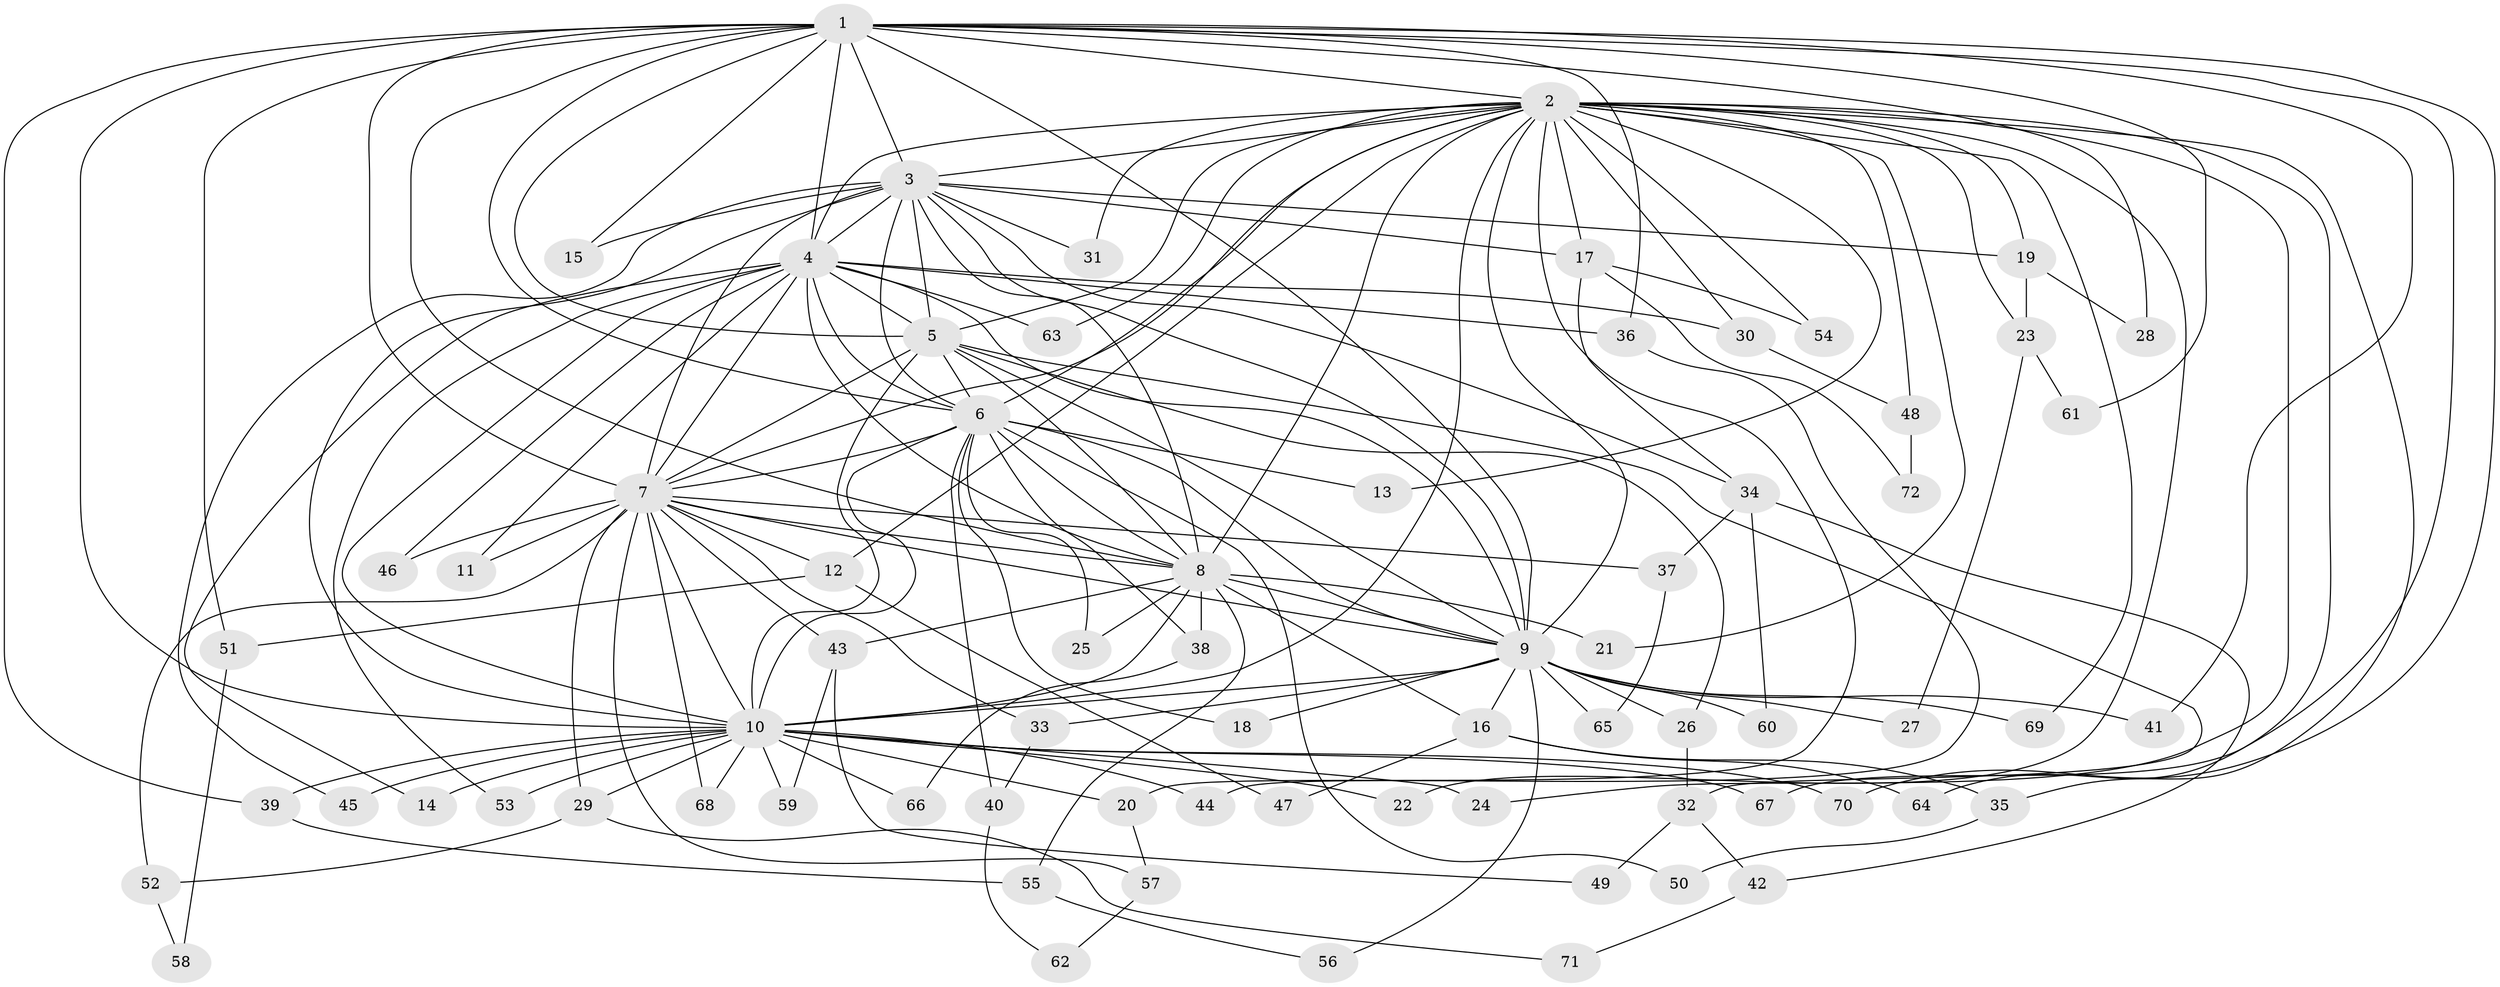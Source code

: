 // Generated by graph-tools (version 1.1) at 2025/25/03/09/25 03:25:43]
// undirected, 72 vertices, 169 edges
graph export_dot {
graph [start="1"]
  node [color=gray90,style=filled];
  1;
  2;
  3;
  4;
  5;
  6;
  7;
  8;
  9;
  10;
  11;
  12;
  13;
  14;
  15;
  16;
  17;
  18;
  19;
  20;
  21;
  22;
  23;
  24;
  25;
  26;
  27;
  28;
  29;
  30;
  31;
  32;
  33;
  34;
  35;
  36;
  37;
  38;
  39;
  40;
  41;
  42;
  43;
  44;
  45;
  46;
  47;
  48;
  49;
  50;
  51;
  52;
  53;
  54;
  55;
  56;
  57;
  58;
  59;
  60;
  61;
  62;
  63;
  64;
  65;
  66;
  67;
  68;
  69;
  70;
  71;
  72;
  1 -- 2;
  1 -- 3;
  1 -- 4;
  1 -- 5;
  1 -- 6;
  1 -- 7;
  1 -- 8;
  1 -- 9;
  1 -- 10;
  1 -- 15;
  1 -- 28;
  1 -- 36;
  1 -- 39;
  1 -- 41;
  1 -- 51;
  1 -- 61;
  1 -- 67;
  1 -- 70;
  2 -- 3;
  2 -- 4;
  2 -- 5;
  2 -- 6;
  2 -- 7;
  2 -- 8;
  2 -- 9;
  2 -- 10;
  2 -- 12;
  2 -- 13;
  2 -- 17;
  2 -- 19;
  2 -- 20;
  2 -- 21;
  2 -- 22;
  2 -- 23;
  2 -- 24;
  2 -- 30;
  2 -- 31;
  2 -- 35;
  2 -- 48;
  2 -- 54;
  2 -- 63;
  2 -- 64;
  2 -- 69;
  3 -- 4;
  3 -- 5;
  3 -- 6;
  3 -- 7;
  3 -- 8;
  3 -- 9;
  3 -- 10;
  3 -- 15;
  3 -- 17;
  3 -- 19;
  3 -- 31;
  3 -- 34;
  3 -- 45;
  4 -- 5;
  4 -- 6;
  4 -- 7;
  4 -- 8;
  4 -- 9;
  4 -- 10;
  4 -- 11;
  4 -- 14;
  4 -- 30;
  4 -- 36;
  4 -- 46;
  4 -- 53;
  4 -- 63;
  5 -- 6;
  5 -- 7;
  5 -- 8;
  5 -- 9;
  5 -- 10;
  5 -- 26;
  5 -- 32;
  6 -- 7;
  6 -- 8;
  6 -- 9;
  6 -- 10;
  6 -- 13;
  6 -- 18;
  6 -- 25;
  6 -- 38;
  6 -- 40;
  6 -- 50;
  7 -- 8;
  7 -- 9;
  7 -- 10;
  7 -- 11;
  7 -- 12;
  7 -- 29;
  7 -- 33;
  7 -- 37;
  7 -- 43;
  7 -- 46;
  7 -- 52;
  7 -- 57;
  7 -- 68;
  8 -- 9;
  8 -- 10;
  8 -- 16;
  8 -- 21;
  8 -- 25;
  8 -- 38;
  8 -- 43;
  8 -- 55;
  9 -- 10;
  9 -- 16;
  9 -- 18;
  9 -- 26;
  9 -- 27;
  9 -- 33;
  9 -- 41;
  9 -- 56;
  9 -- 60;
  9 -- 65;
  9 -- 69;
  10 -- 14;
  10 -- 20;
  10 -- 22;
  10 -- 24;
  10 -- 29;
  10 -- 39;
  10 -- 44;
  10 -- 45;
  10 -- 53;
  10 -- 59;
  10 -- 66;
  10 -- 67;
  10 -- 68;
  10 -- 70;
  12 -- 47;
  12 -- 51;
  16 -- 35;
  16 -- 47;
  16 -- 64;
  17 -- 34;
  17 -- 54;
  17 -- 72;
  19 -- 23;
  19 -- 28;
  20 -- 57;
  23 -- 27;
  23 -- 61;
  26 -- 32;
  29 -- 52;
  29 -- 71;
  30 -- 48;
  32 -- 42;
  32 -- 49;
  33 -- 40;
  34 -- 37;
  34 -- 42;
  34 -- 60;
  35 -- 50;
  36 -- 44;
  37 -- 65;
  38 -- 66;
  39 -- 55;
  40 -- 62;
  42 -- 71;
  43 -- 49;
  43 -- 59;
  48 -- 72;
  51 -- 58;
  52 -- 58;
  55 -- 56;
  57 -- 62;
}
